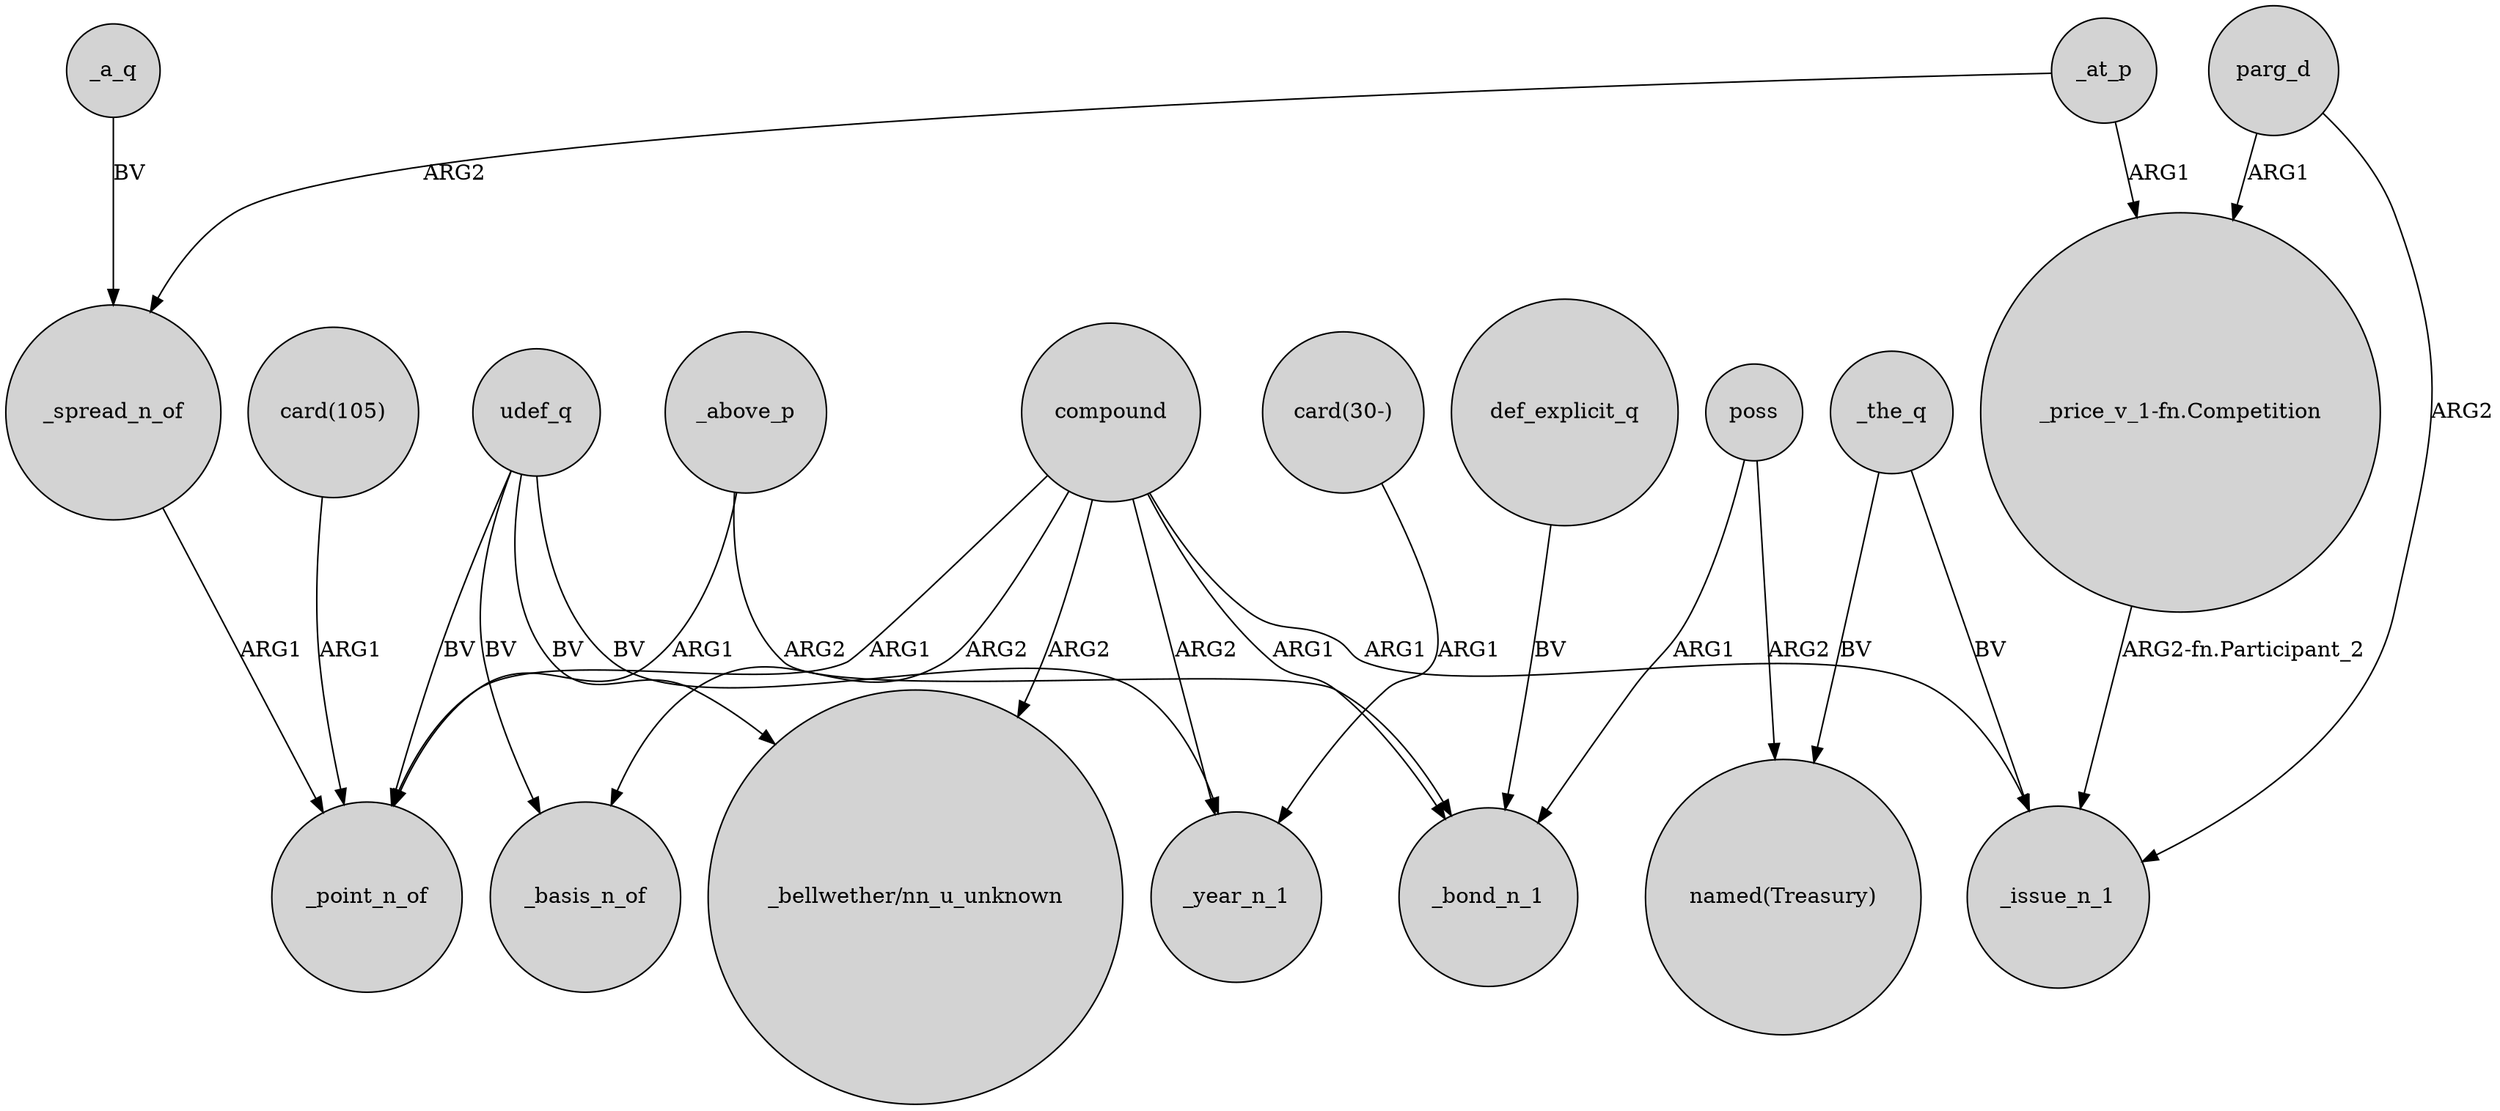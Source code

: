 digraph {
	node [shape=circle style=filled]
	"card(105)" -> _point_n_of [label=ARG1]
	udef_q -> _basis_n_of [label=BV]
	poss -> "named(Treasury)" [label=ARG2]
	_above_p -> _point_n_of [label=ARG1]
	_at_p -> "_price_v_1-fn.Competition" [label=ARG1]
	compound -> _bond_n_1 [label=ARG1]
	"_price_v_1-fn.Competition" -> _issue_n_1 [label="ARG2-fn.Participant_2"]
	_above_p -> _bond_n_1 [label=ARG2]
	compound -> _year_n_1 [label=ARG2]
	"card(30-)" -> _year_n_1 [label=ARG1]
	_at_p -> _spread_n_of [label=ARG2]
	poss -> _bond_n_1 [label=ARG1]
	udef_q -> "_bellwether/nn_u_unknown" [label=BV]
	_the_q -> "named(Treasury)" [label=BV]
	_spread_n_of -> _point_n_of [label=ARG1]
	parg_d -> _issue_n_1 [label=ARG2]
	udef_q -> _year_n_1 [label=BV]
	_a_q -> _spread_n_of [label=BV]
	compound -> _point_n_of [label=ARG1]
	udef_q -> _point_n_of [label=BV]
	parg_d -> "_price_v_1-fn.Competition" [label=ARG1]
	compound -> _basis_n_of [label=ARG2]
	compound -> _issue_n_1 [label=ARG1]
	def_explicit_q -> _bond_n_1 [label=BV]
	compound -> "_bellwether/nn_u_unknown" [label=ARG2]
	_the_q -> _issue_n_1 [label=BV]
}
